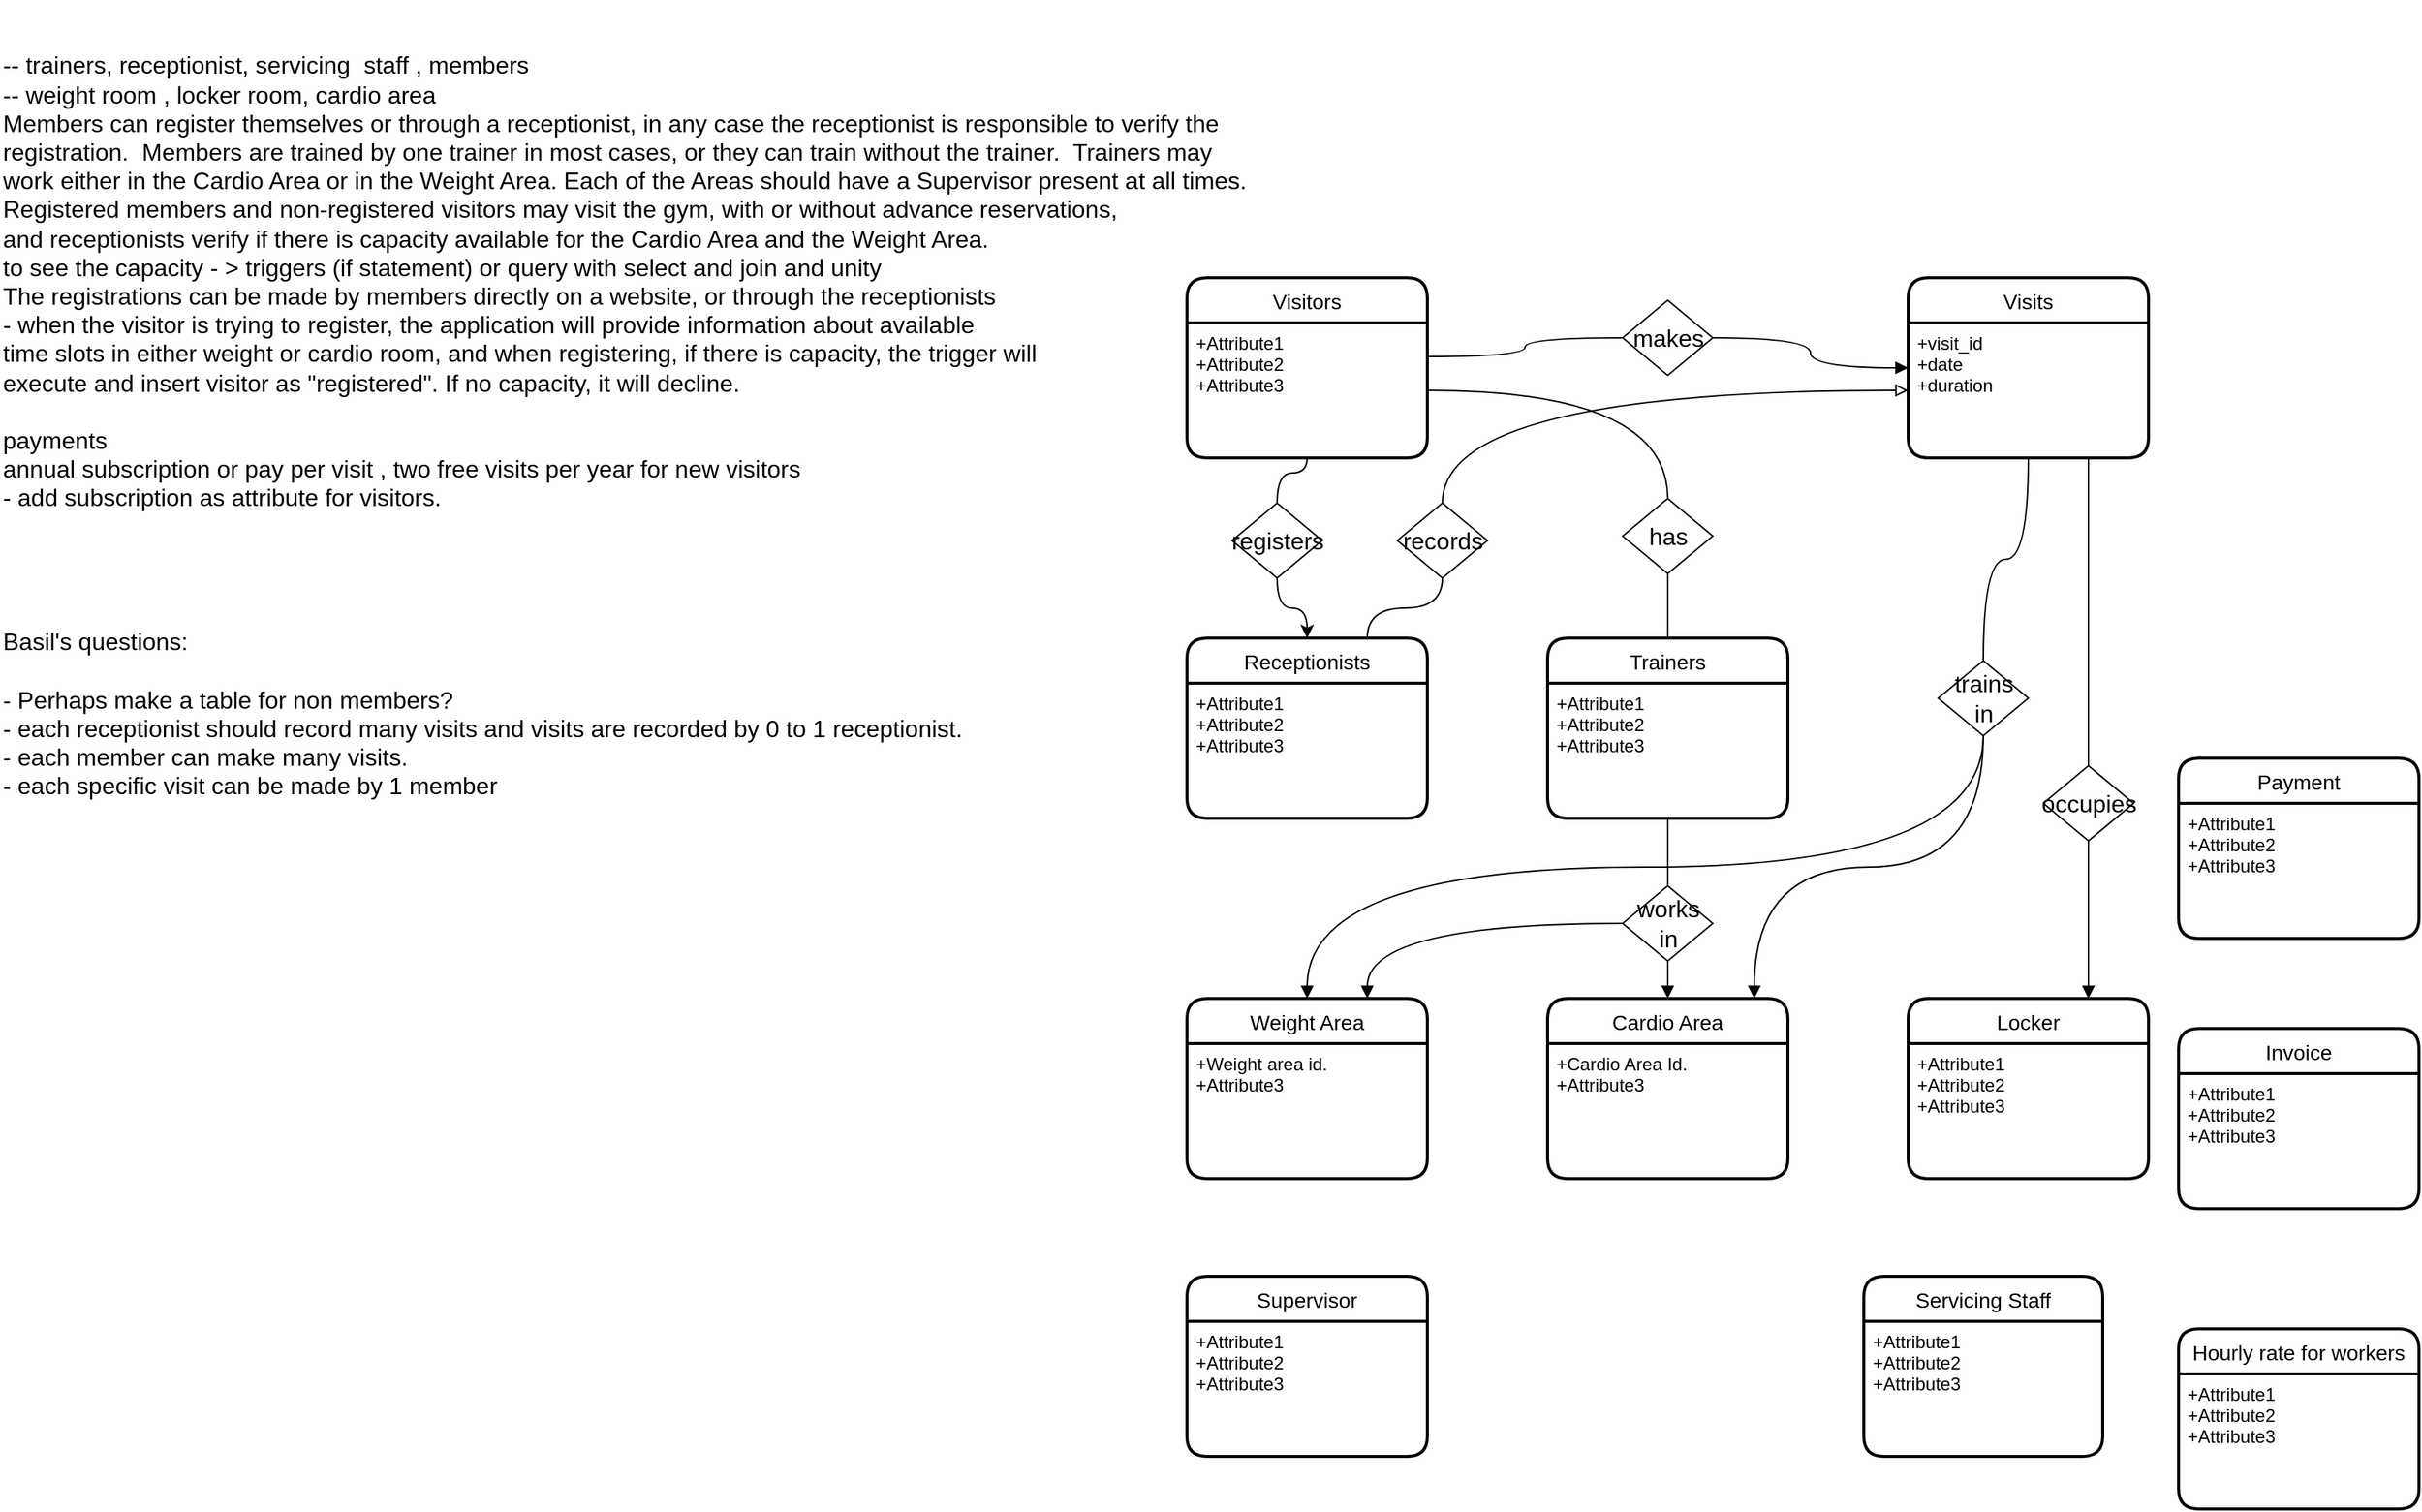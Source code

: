 <mxfile version="16.6.6" type="github">
  <diagram id="NNTBMT7bNkWJuyEZ8qoW" name="Page-1">
    <mxGraphModel dx="1043" dy="2781" grid="1" gridSize="10" guides="1" tooltips="1" connect="1" arrows="1" fold="1" page="1" pageScale="1" pageWidth="850" pageHeight="1100" math="0" shadow="0">
      <root>
        <mxCell id="0" />
        <mxCell id="1" parent="0" />
        <mxCell id="zL7FWNWjEm8KsL3GWkdt-12" value="&lt;br&gt;&lt;div style=&quot;font-size: 16px&quot; align=&quot;left&quot;&gt;&lt;font style=&quot;font-size: 16px&quot;&gt;&lt;br&gt;&lt;/font&gt;&lt;/div&gt;&lt;div style=&quot;font-size: 16px&quot; align=&quot;left&quot;&gt;&lt;div style=&quot;font-size: 16px&quot; align=&quot;left&quot;&gt;&lt;font style=&quot;font-size: 16px&quot;&gt;-- trainers, receptionist, servicing&amp;nbsp; staff , members&lt;br style=&quot;font-size: 16px&quot;&gt;-- weight room , locker room, cardio area&lt;/font&gt;&lt;/div&gt;&lt;div style=&quot;font-size: 16px&quot; align=&quot;left&quot;&gt;&lt;font style=&quot;font-size: 16px&quot;&gt;Members can register themselves or through a receptionist, in any case the receptionist is responsible to verify the &lt;br&gt;registration.&amp;nbsp; Members are trained by one trainer in most cases, or they can train without the trainer.&amp;nbsp; Trainers may &lt;br&gt;work either in the Cardio Area or in the Weight Area. Each of the Areas should have a Supervisor present at all times.&lt;/font&gt;&lt;/div&gt;&lt;div style=&quot;font-size: 16px&quot; align=&quot;left&quot;&gt;&lt;span&gt;Registered members and non-registered visitors may visit the gym, with or without advance reservations,&amp;nbsp;&lt;/span&gt;&lt;/div&gt;&lt;div style=&quot;font-size: 16px&quot; align=&quot;left&quot;&gt;&lt;font style=&quot;font-size: 16px&quot;&gt;and receptionists verify if there is capacity available for the Cardio Area and the Weight Area. &lt;br&gt;&lt;/font&gt;&lt;/div&gt;&lt;div style=&quot;font-size: 16px&quot; align=&quot;left&quot;&gt;&lt;font style=&quot;font-size: 16px&quot;&gt;to see the capacity - &amp;gt; triggers (if statement) or query with select and join and unity&amp;nbsp; &lt;br&gt;&lt;/font&gt;&lt;/div&gt;&lt;div style=&quot;font-size: 16px&quot; align=&quot;left&quot;&gt;&lt;font style=&quot;font-size: 16px&quot;&gt;The registrations can be made by members directly on a website, or through the receptionists &lt;br&gt;&lt;/font&gt;&lt;/div&gt;&lt;div style=&quot;font-size: 16px&quot; align=&quot;left&quot;&gt;&lt;font style=&quot;font-size: 16px&quot;&gt;- when the visitor is trying to register, the application will provide information about available&amp;nbsp;&lt;/font&gt;&lt;/div&gt;&lt;div style=&quot;font-size: 16px&quot; align=&quot;left&quot;&gt;&lt;font style=&quot;font-size: 16px&quot;&gt;time slots in either weight or cardio room, and when registering, if there is capacity, the trigger will&amp;nbsp;&lt;/font&gt;&lt;/div&gt;&lt;div style=&quot;font-size: 16px&quot; align=&quot;left&quot;&gt;&lt;font style=&quot;font-size: 16px&quot;&gt;execute and insert visitor as &quot;registered&quot;. If no capacity, it will decline.&amp;nbsp;&lt;/font&gt;&lt;/div&gt;&lt;div style=&quot;font-size: 16px&quot; align=&quot;left&quot;&gt;&lt;font style=&quot;font-size: 16px&quot;&gt;&lt;br&gt;&lt;/font&gt;&lt;/div&gt;&lt;div style=&quot;font-size: 16px&quot; align=&quot;left&quot;&gt;&lt;font style=&quot;font-size: 16px&quot;&gt;payments&lt;/font&gt;&lt;/div&gt;&lt;div style=&quot;font-size: 16px&quot; align=&quot;left&quot;&gt;&lt;font style=&quot;font-size: 16px&quot;&gt;annual subscription or pay per visit , two free visits per year for new visitors &lt;br&gt;&lt;/font&gt;&lt;/div&gt;&lt;div style=&quot;font-size: 16px&quot; align=&quot;left&quot;&gt;- add subscription as attribute for visitors.&lt;/div&gt;&lt;div style=&quot;font-size: 16px&quot; align=&quot;left&quot;&gt;&lt;font style=&quot;font-size: 16px&quot;&gt;&lt;br&gt;&lt;/font&gt;&lt;/div&gt;&lt;div style=&quot;font-size: 16px&quot; align=&quot;left&quot;&gt;&lt;font style=&quot;font-size: 16px&quot;&gt;&lt;br&gt;&lt;/font&gt;&lt;/div&gt;&lt;div style=&quot;font-size: 16px&quot; align=&quot;left&quot;&gt;&lt;font style=&quot;font-size: 16px&quot;&gt;&lt;br&gt;&lt;/font&gt;&lt;/div&gt;&lt;div style=&quot;font-size: 16px&quot; align=&quot;left&quot;&gt;&lt;font style=&quot;font-size: 16px&quot;&gt;&lt;br&gt;&lt;/font&gt;&lt;/div&gt;&lt;div style=&quot;font-size: 16px&quot; align=&quot;left&quot;&gt;&lt;font style=&quot;font-size: 16px&quot;&gt;Basil&#39;s questions:&amp;nbsp;&amp;nbsp;&lt;/font&gt;&lt;/div&gt;&lt;div style=&quot;font-size: 16px&quot; align=&quot;left&quot;&gt;&lt;br&gt;&lt;/div&gt;&lt;div style=&quot;font-size: 16px&quot; align=&quot;left&quot;&gt;&lt;span style=&quot;white-space: pre&quot;&gt;- Perhaps make a table for non members?&lt;/span&gt;&lt;br&gt;&lt;/div&gt;&lt;div style=&quot;font-size: 16px&quot; align=&quot;left&quot;&gt;&lt;span&gt;- each receptionist should record many visits and&amp;nbsp;&lt;/span&gt;&lt;span&gt;visits are recorded by 0 to 1 receptionist.&amp;nbsp;&lt;/span&gt;&lt;/div&gt;&lt;div style=&quot;font-size: 16px&quot; align=&quot;left&quot;&gt;&lt;span&gt;- each member can make many visits.&amp;nbsp;&lt;/span&gt;&lt;/div&gt;&lt;div style=&quot;font-size: 16px&quot; align=&quot;left&quot;&gt;&lt;span&gt;- each specific visit can be made by 1 member&amp;nbsp;&lt;/span&gt;&lt;span&gt;&amp;nbsp;&lt;/span&gt;&lt;span&gt;&amp;nbsp;&lt;/span&gt;&lt;/div&gt;&lt;div style=&quot;font-size: 16px&quot; align=&quot;left&quot;&gt;&lt;font style=&quot;font-size: 16px&quot;&gt;&lt;span style=&quot;white-space: pre&quot;&gt; &lt;/span&gt;&lt;span style=&quot;white-space: pre&quot;&gt; &lt;/span&gt;&lt;span style=&quot;white-space: pre&quot;&gt; &lt;/span&gt;&lt;br&gt;&lt;/font&gt;&lt;/div&gt;&amp;nbsp;&lt;br&gt;&lt;div style=&quot;font-size: 16px&quot; align=&quot;left&quot;&gt;&lt;font style=&quot;font-size: 16px&quot;&gt;&lt;br&gt;&lt;/font&gt;&lt;/div&gt;&lt;/div&gt;&lt;div style=&quot;font-size: 16px&quot; align=&quot;left&quot;&gt;&lt;font style=&quot;font-size: 16px&quot;&gt;&lt;br&gt;&lt;/font&gt;&lt;/div&gt;" style="text;html=1;align=left;verticalAlign=middle;resizable=0;points=[];autosize=1;strokeColor=none;fillColor=none;" parent="1" vertex="1">
          <mxGeometry x="60" y="-1165" width="840" height="450" as="geometry" />
        </mxCell>
        <mxCell id="zL7FWNWjEm8KsL3GWkdt-49" value="Visitors" style="swimlane;childLayout=stackLayout;horizontal=1;startSize=30;horizontalStack=0;rounded=1;fontSize=14;fontStyle=0;strokeWidth=2;resizeParent=0;resizeLast=1;shadow=0;dashed=0;align=center;" parent="1" vertex="1">
          <mxGeometry x="850" y="-1060" width="160" height="120" as="geometry" />
        </mxCell>
        <mxCell id="zL7FWNWjEm8KsL3GWkdt-50" value="+Attribute1&#xa;+Attribute2&#xa;+Attribute3" style="align=left;strokeColor=none;fillColor=none;spacingLeft=4;fontSize=12;verticalAlign=top;resizable=0;rotatable=0;part=1;" parent="zL7FWNWjEm8KsL3GWkdt-49" vertex="1">
          <mxGeometry y="30" width="160" height="90" as="geometry" />
        </mxCell>
        <mxCell id="zL7FWNWjEm8KsL3GWkdt-51" value="Receptionists " style="swimlane;childLayout=stackLayout;horizontal=1;startSize=30;horizontalStack=0;rounded=1;fontSize=14;fontStyle=0;strokeWidth=2;resizeParent=0;resizeLast=1;shadow=0;dashed=0;align=center;" parent="1" vertex="1">
          <mxGeometry x="850" y="-820" width="160" height="120" as="geometry" />
        </mxCell>
        <mxCell id="zL7FWNWjEm8KsL3GWkdt-52" value="+Attribute1&#xa;+Attribute2&#xa;+Attribute3" style="align=left;strokeColor=none;fillColor=none;spacingLeft=4;fontSize=12;verticalAlign=top;resizable=0;rotatable=0;part=1;" parent="zL7FWNWjEm8KsL3GWkdt-51" vertex="1">
          <mxGeometry y="30" width="160" height="90" as="geometry" />
        </mxCell>
        <mxCell id="zL7FWNWjEm8KsL3GWkdt-53" value="Trainers" style="swimlane;childLayout=stackLayout;horizontal=1;startSize=30;horizontalStack=0;rounded=1;fontSize=14;fontStyle=0;strokeWidth=2;resizeParent=0;resizeLast=1;shadow=0;dashed=0;align=center;" parent="1" vertex="1">
          <mxGeometry x="1090" y="-820" width="160" height="120" as="geometry" />
        </mxCell>
        <mxCell id="zL7FWNWjEm8KsL3GWkdt-54" value="+Attribute1&#xa;+Attribute2&#xa;+Attribute3" style="align=left;strokeColor=none;fillColor=none;spacingLeft=4;fontSize=12;verticalAlign=top;resizable=0;rotatable=0;part=1;" parent="zL7FWNWjEm8KsL3GWkdt-53" vertex="1">
          <mxGeometry y="30" width="160" height="90" as="geometry" />
        </mxCell>
        <mxCell id="zL7FWNWjEm8KsL3GWkdt-55" value="Servicing Staff" style="swimlane;childLayout=stackLayout;horizontal=1;startSize=30;horizontalStack=0;rounded=1;fontSize=14;fontStyle=0;strokeWidth=2;resizeParent=0;resizeLast=1;shadow=0;dashed=0;align=center;" parent="1" vertex="1">
          <mxGeometry x="1300.5" y="-395" width="159" height="120" as="geometry" />
        </mxCell>
        <mxCell id="zL7FWNWjEm8KsL3GWkdt-56" value="+Attribute1&#xa;+Attribute2&#xa;+Attribute3" style="align=left;strokeColor=none;fillColor=none;spacingLeft=4;fontSize=12;verticalAlign=top;resizable=0;rotatable=0;part=1;" parent="zL7FWNWjEm8KsL3GWkdt-55" vertex="1">
          <mxGeometry y="30" width="159" height="90" as="geometry" />
        </mxCell>
        <mxCell id="zL7FWNWjEm8KsL3GWkdt-57" value="Cardio Area" style="swimlane;childLayout=stackLayout;horizontal=1;startSize=30;horizontalStack=0;rounded=1;fontSize=14;fontStyle=0;strokeWidth=2;resizeParent=0;resizeLast=1;shadow=0;dashed=0;align=center;" parent="1" vertex="1">
          <mxGeometry x="1090" y="-580" width="160" height="120" as="geometry" />
        </mxCell>
        <mxCell id="zL7FWNWjEm8KsL3GWkdt-58" value="+Cardio Area Id.&#xa;+Attribute3" style="align=left;strokeColor=none;fillColor=none;spacingLeft=4;fontSize=12;verticalAlign=top;resizable=0;rotatable=0;part=1;" parent="zL7FWNWjEm8KsL3GWkdt-57" vertex="1">
          <mxGeometry y="30" width="160" height="90" as="geometry" />
        </mxCell>
        <mxCell id="zL7FWNWjEm8KsL3GWkdt-59" value="Locker " style="swimlane;childLayout=stackLayout;horizontal=1;startSize=30;horizontalStack=0;rounded=1;fontSize=14;fontStyle=0;strokeWidth=2;resizeParent=0;resizeLast=1;shadow=0;dashed=0;align=center;" parent="1" vertex="1">
          <mxGeometry x="1330" y="-580" width="160" height="120" as="geometry" />
        </mxCell>
        <mxCell id="zL7FWNWjEm8KsL3GWkdt-60" value="+Attribute1&#xa;+Attribute2&#xa;+Attribute3" style="align=left;strokeColor=none;fillColor=none;spacingLeft=4;fontSize=12;verticalAlign=top;resizable=0;rotatable=0;part=1;" parent="zL7FWNWjEm8KsL3GWkdt-59" vertex="1">
          <mxGeometry y="30" width="160" height="90" as="geometry" />
        </mxCell>
        <mxCell id="zL7FWNWjEm8KsL3GWkdt-61" value="Weight Area" style="swimlane;childLayout=stackLayout;horizontal=1;startSize=30;horizontalStack=0;rounded=1;fontSize=14;fontStyle=0;strokeWidth=2;resizeParent=0;resizeLast=1;shadow=0;dashed=0;align=center;" parent="1" vertex="1">
          <mxGeometry x="850" y="-580" width="160" height="120" as="geometry" />
        </mxCell>
        <mxCell id="zL7FWNWjEm8KsL3GWkdt-62" value="+Weight area id. &#xa;+Attribute3" style="align=left;strokeColor=none;fillColor=none;spacingLeft=4;fontSize=12;verticalAlign=top;resizable=0;rotatable=0;part=1;" parent="zL7FWNWjEm8KsL3GWkdt-61" vertex="1">
          <mxGeometry y="30" width="160" height="90" as="geometry" />
        </mxCell>
        <mxCell id="zL7FWNWjEm8KsL3GWkdt-63" style="edgeStyle=orthogonalEdgeStyle;rounded=0;orthogonalLoop=1;jettySize=auto;html=1;fontSize=16;endArrow=none;endFill=0;curved=1;" parent="1" source="zL7FWNWjEm8KsL3GWkdt-65" target="zL7FWNWjEm8KsL3GWkdt-50" edge="1">
          <mxGeometry relative="1" as="geometry" />
        </mxCell>
        <mxCell id="zL7FWNWjEm8KsL3GWkdt-64" style="edgeStyle=orthogonalEdgeStyle;rounded=0;orthogonalLoop=1;jettySize=auto;html=1;fontSize=16;curved=1;" parent="1" source="zL7FWNWjEm8KsL3GWkdt-65" target="zL7FWNWjEm8KsL3GWkdt-51" edge="1">
          <mxGeometry relative="1" as="geometry" />
        </mxCell>
        <mxCell id="zL7FWNWjEm8KsL3GWkdt-65" value="registers" style="shape=rhombus;html=1;dashed=0;whitespace=wrap;perimeter=rhombusPerimeter;fontSize=16;" parent="1" vertex="1">
          <mxGeometry x="880" y="-910" width="60" height="50" as="geometry" />
        </mxCell>
        <mxCell id="zL7FWNWjEm8KsL3GWkdt-66" style="edgeStyle=orthogonalEdgeStyle;rounded=0;orthogonalLoop=1;jettySize=auto;html=1;entryX=1;entryY=0.5;entryDx=0;entryDy=0;fontSize=16;endArrow=none;endFill=0;curved=1;exitX=0.5;exitY=0;exitDx=0;exitDy=0;" parent="1" source="zL7FWNWjEm8KsL3GWkdt-68" target="zL7FWNWjEm8KsL3GWkdt-50" edge="1">
          <mxGeometry relative="1" as="geometry" />
        </mxCell>
        <mxCell id="zL7FWNWjEm8KsL3GWkdt-67" style="edgeStyle=orthogonalEdgeStyle;rounded=0;orthogonalLoop=1;jettySize=auto;html=1;fontSize=16;endArrow=none;endFill=0;curved=1;" parent="1" source="zL7FWNWjEm8KsL3GWkdt-68" target="zL7FWNWjEm8KsL3GWkdt-53" edge="1">
          <mxGeometry relative="1" as="geometry" />
        </mxCell>
        <mxCell id="zL7FWNWjEm8KsL3GWkdt-68" value="has" style="shape=rhombus;html=1;dashed=0;whitespace=wrap;perimeter=rhombusPerimeter;fontSize=16;" parent="1" vertex="1">
          <mxGeometry x="1140" y="-913" width="60" height="50" as="geometry" />
        </mxCell>
        <mxCell id="zL7FWNWjEm8KsL3GWkdt-69" style="edgeStyle=orthogonalEdgeStyle;curved=1;rounded=0;orthogonalLoop=1;jettySize=auto;html=1;entryX=0.5;entryY=1;entryDx=0;entryDy=0;fontSize=16;startArrow=none;startFill=0;endArrow=none;endFill=0;" parent="1" source="zL7FWNWjEm8KsL3GWkdt-71" target="zL7FWNWjEm8KsL3GWkdt-54" edge="1">
          <mxGeometry relative="1" as="geometry" />
        </mxCell>
        <mxCell id="zL7FWNWjEm8KsL3GWkdt-70" style="edgeStyle=orthogonalEdgeStyle;curved=1;rounded=0;orthogonalLoop=1;jettySize=auto;html=1;exitX=0.5;exitY=1;exitDx=0;exitDy=0;entryX=0.5;entryY=0;entryDx=0;entryDy=0;fontSize=16;startArrow=none;startFill=0;endArrow=block;endFill=1;" parent="1" source="zL7FWNWjEm8KsL3GWkdt-71" target="zL7FWNWjEm8KsL3GWkdt-57" edge="1">
          <mxGeometry relative="1" as="geometry" />
        </mxCell>
        <mxCell id="zL7FWNWjEm8KsL3GWkdt-71" value="&lt;div&gt;works &lt;br&gt;&lt;/div&gt;&lt;div&gt;in&lt;/div&gt;" style="shape=rhombus;html=1;dashed=0;whitespace=wrap;perimeter=rhombusPerimeter;fontSize=16;" parent="1" vertex="1">
          <mxGeometry x="1140" y="-655" width="60" height="50" as="geometry" />
        </mxCell>
        <mxCell id="zL7FWNWjEm8KsL3GWkdt-72" style="edgeStyle=orthogonalEdgeStyle;curved=1;rounded=0;orthogonalLoop=1;jettySize=auto;html=1;fontSize=16;startArrow=none;startFill=0;endArrow=block;endFill=1;entryX=0.75;entryY=0;entryDx=0;entryDy=0;exitX=0;exitY=0.5;exitDx=0;exitDy=0;" parent="1" source="zL7FWNWjEm8KsL3GWkdt-71" target="zL7FWNWjEm8KsL3GWkdt-61" edge="1">
          <mxGeometry relative="1" as="geometry">
            <mxPoint x="1090" y="-620" as="sourcePoint" />
            <mxPoint x="980" y="-590" as="targetPoint" />
          </mxGeometry>
        </mxCell>
        <mxCell id="zL7FWNWjEm8KsL3GWkdt-73" style="edgeStyle=orthogonalEdgeStyle;curved=1;rounded=0;orthogonalLoop=1;jettySize=auto;html=1;entryX=1;entryY=0.25;entryDx=0;entryDy=0;fontSize=16;startArrow=none;startFill=0;endArrow=none;endFill=0;" parent="1" source="zL7FWNWjEm8KsL3GWkdt-76" target="zL7FWNWjEm8KsL3GWkdt-50" edge="1">
          <mxGeometry relative="1" as="geometry" />
        </mxCell>
        <mxCell id="zL7FWNWjEm8KsL3GWkdt-75" style="edgeStyle=orthogonalEdgeStyle;curved=1;rounded=0;orthogonalLoop=1;jettySize=auto;html=1;entryX=0;entryY=0.5;entryDx=0;entryDy=0;fontSize=16;startArrow=none;startFill=0;endArrow=block;endFill=1;exitX=1;exitY=0.5;exitDx=0;exitDy=0;" parent="1" source="zL7FWNWjEm8KsL3GWkdt-76" target="zL7FWNWjEm8KsL3GWkdt-77" edge="1">
          <mxGeometry relative="1" as="geometry" />
        </mxCell>
        <mxCell id="zL7FWNWjEm8KsL3GWkdt-76" value="makes" style="shape=rhombus;html=1;dashed=0;whitespace=wrap;perimeter=rhombusPerimeter;fontSize=16;" parent="1" vertex="1">
          <mxGeometry x="1140" y="-1045" width="60" height="50" as="geometry" />
        </mxCell>
        <mxCell id="zL7FWNWjEm8KsL3GWkdt-77" value="Visits" style="swimlane;childLayout=stackLayout;horizontal=1;startSize=30;horizontalStack=0;rounded=1;fontSize=14;fontStyle=0;strokeWidth=2;resizeParent=0;resizeLast=1;shadow=0;dashed=0;align=center;" parent="1" vertex="1">
          <mxGeometry x="1330" y="-1060" width="160" height="120" as="geometry" />
        </mxCell>
        <mxCell id="zL7FWNWjEm8KsL3GWkdt-78" value="+visit_id&#xa;+date&#xa;+duration" style="align=left;strokeColor=none;fillColor=none;spacingLeft=4;fontSize=12;verticalAlign=top;resizable=0;rotatable=0;part=1;" parent="zL7FWNWjEm8KsL3GWkdt-77" vertex="1">
          <mxGeometry y="30" width="160" height="90" as="geometry" />
        </mxCell>
        <mxCell id="zL7FWNWjEm8KsL3GWkdt-79" value="" style="edgeStyle=orthogonalEdgeStyle;curved=1;rounded=0;orthogonalLoop=1;jettySize=auto;html=1;fontSize=16;startArrow=none;startFill=0;endArrow=block;endFill=1;entryX=0.75;entryY=0;entryDx=0;entryDy=0;" parent="1" source="zL7FWNWjEm8KsL3GWkdt-81" target="zL7FWNWjEm8KsL3GWkdt-59" edge="1">
          <mxGeometry relative="1" as="geometry" />
        </mxCell>
        <mxCell id="zL7FWNWjEm8KsL3GWkdt-80" style="edgeStyle=orthogonalEdgeStyle;curved=1;rounded=0;orthogonalLoop=1;jettySize=auto;html=1;entryX=0.75;entryY=1;entryDx=0;entryDy=0;fontSize=16;startArrow=none;startFill=0;endArrow=none;endFill=0;exitX=0.5;exitY=0;exitDx=0;exitDy=0;" parent="1" source="zL7FWNWjEm8KsL3GWkdt-81" target="zL7FWNWjEm8KsL3GWkdt-78" edge="1">
          <mxGeometry relative="1" as="geometry">
            <Array as="points">
              <mxPoint x="1450" y="-775" />
              <mxPoint x="1450" y="-775" />
            </Array>
          </mxGeometry>
        </mxCell>
        <mxCell id="zL7FWNWjEm8KsL3GWkdt-81" value="occupies " style="shape=rhombus;html=1;dashed=0;whitespace=wrap;perimeter=rhombusPerimeter;fontSize=16;" parent="1" vertex="1">
          <mxGeometry x="1420" y="-735" width="60" height="50" as="geometry" />
        </mxCell>
        <mxCell id="zL7FWNWjEm8KsL3GWkdt-87" style="edgeStyle=orthogonalEdgeStyle;curved=1;rounded=0;orthogonalLoop=1;jettySize=auto;html=1;fontSize=16;startArrow=none;startFill=0;endArrow=none;endFill=0;" parent="1" source="zL7FWNWjEm8KsL3GWkdt-85" target="zL7FWNWjEm8KsL3GWkdt-78" edge="1">
          <mxGeometry relative="1" as="geometry">
            <mxPoint x="1380" y="-925" as="targetPoint" />
          </mxGeometry>
        </mxCell>
        <mxCell id="zL7FWNWjEm8KsL3GWkdt-88" style="edgeStyle=orthogonalEdgeStyle;curved=1;rounded=0;orthogonalLoop=1;jettySize=auto;html=1;fontSize=16;startArrow=none;startFill=0;endArrow=block;endFill=1;exitX=0.5;exitY=1;exitDx=0;exitDy=0;" parent="1" source="zL7FWNWjEm8KsL3GWkdt-85" target="zL7FWNWjEm8KsL3GWkdt-61" edge="1">
          <mxGeometry relative="1" as="geometry" />
        </mxCell>
        <mxCell id="zL7FWNWjEm8KsL3GWkdt-89" style="edgeStyle=orthogonalEdgeStyle;curved=1;rounded=0;orthogonalLoop=1;jettySize=auto;html=1;entryX=0.86;entryY=0;entryDx=0;entryDy=0;fontSize=16;startArrow=none;startFill=0;endArrow=block;endFill=1;exitX=0.5;exitY=1;exitDx=0;exitDy=0;entryPerimeter=0;" parent="1" source="zL7FWNWjEm8KsL3GWkdt-85" target="zL7FWNWjEm8KsL3GWkdt-57" edge="1">
          <mxGeometry relative="1" as="geometry" />
        </mxCell>
        <mxCell id="zL7FWNWjEm8KsL3GWkdt-85" value="&lt;div&gt;trains &lt;br&gt;&lt;/div&gt;&lt;div&gt;in&lt;/div&gt;" style="shape=rhombus;html=1;dashed=0;whitespace=wrap;perimeter=rhombusPerimeter;fontSize=16;" parent="1" vertex="1">
          <mxGeometry x="1350" y="-805" width="60" height="50" as="geometry" />
        </mxCell>
        <mxCell id="zL7FWNWjEm8KsL3GWkdt-91" value="" style="edgeStyle=orthogonalEdgeStyle;curved=1;rounded=0;orthogonalLoop=1;jettySize=auto;html=1;fontSize=16;startArrow=none;startFill=0;endArrow=none;endFill=0;entryX=0.75;entryY=0;entryDx=0;entryDy=0;" parent="1" source="zL7FWNWjEm8KsL3GWkdt-90" target="zL7FWNWjEm8KsL3GWkdt-51" edge="1">
          <mxGeometry relative="1" as="geometry" />
        </mxCell>
        <mxCell id="zL7FWNWjEm8KsL3GWkdt-92" value="" style="edgeStyle=orthogonalEdgeStyle;curved=1;rounded=0;orthogonalLoop=1;jettySize=auto;html=1;fontSize=16;startArrow=none;startFill=0;endArrow=block;endFill=0;entryX=0;entryY=0.5;entryDx=0;entryDy=0;exitX=0.5;exitY=0;exitDx=0;exitDy=0;" parent="1" source="zL7FWNWjEm8KsL3GWkdt-90" target="zL7FWNWjEm8KsL3GWkdt-78" edge="1">
          <mxGeometry relative="1" as="geometry" />
        </mxCell>
        <mxCell id="zL7FWNWjEm8KsL3GWkdt-90" value="records" style="shape=rhombus;html=1;dashed=0;whitespace=wrap;perimeter=rhombusPerimeter;fontSize=16;" parent="1" vertex="1">
          <mxGeometry x="990" y="-910" width="60" height="50" as="geometry" />
        </mxCell>
        <mxCell id="zL7FWNWjEm8KsL3GWkdt-93" value="Supervisor " style="swimlane;childLayout=stackLayout;horizontal=1;startSize=30;horizontalStack=0;rounded=1;fontSize=14;fontStyle=0;strokeWidth=2;resizeParent=0;resizeLast=1;shadow=0;dashed=0;align=center;" parent="1" vertex="1">
          <mxGeometry x="850" y="-395" width="160" height="120" as="geometry" />
        </mxCell>
        <mxCell id="zL7FWNWjEm8KsL3GWkdt-94" value="+Attribute1&#xa;+Attribute2&#xa;+Attribute3" style="align=left;strokeColor=none;fillColor=none;spacingLeft=4;fontSize=12;verticalAlign=top;resizable=0;rotatable=0;part=1;" parent="zL7FWNWjEm8KsL3GWkdt-93" vertex="1">
          <mxGeometry y="30" width="160" height="90" as="geometry" />
        </mxCell>
        <mxCell id="zL7FWNWjEm8KsL3GWkdt-95" value="Invoice " style="swimlane;childLayout=stackLayout;horizontal=1;startSize=30;horizontalStack=0;rounded=1;fontSize=14;fontStyle=0;strokeWidth=2;resizeParent=0;resizeLast=1;shadow=0;dashed=0;align=center;" parent="1" vertex="1">
          <mxGeometry x="1510" y="-560" width="160" height="120" as="geometry" />
        </mxCell>
        <mxCell id="zL7FWNWjEm8KsL3GWkdt-96" value="+Attribute1&#xa;+Attribute2&#xa;+Attribute3" style="align=left;strokeColor=none;fillColor=none;spacingLeft=4;fontSize=12;verticalAlign=top;resizable=0;rotatable=0;part=1;" parent="zL7FWNWjEm8KsL3GWkdt-95" vertex="1">
          <mxGeometry y="30" width="160" height="90" as="geometry" />
        </mxCell>
        <mxCell id="zL7FWNWjEm8KsL3GWkdt-99" value="Payment" style="swimlane;childLayout=stackLayout;horizontal=1;startSize=30;horizontalStack=0;rounded=1;fontSize=14;fontStyle=0;strokeWidth=2;resizeParent=0;resizeLast=1;shadow=0;dashed=0;align=center;" parent="1" vertex="1">
          <mxGeometry x="1510" y="-740" width="160" height="120" as="geometry" />
        </mxCell>
        <mxCell id="zL7FWNWjEm8KsL3GWkdt-100" value="+Attribute1&#xa;+Attribute2&#xa;+Attribute3" style="align=left;strokeColor=none;fillColor=none;spacingLeft=4;fontSize=12;verticalAlign=top;resizable=0;rotatable=0;part=1;" parent="zL7FWNWjEm8KsL3GWkdt-99" vertex="1">
          <mxGeometry y="30" width="160" height="90" as="geometry" />
        </mxCell>
        <mxCell id="zL7FWNWjEm8KsL3GWkdt-101" value="Hourly rate for workers" style="swimlane;childLayout=stackLayout;horizontal=1;startSize=30;horizontalStack=0;rounded=1;fontSize=14;fontStyle=0;strokeWidth=2;resizeParent=0;resizeLast=1;shadow=0;dashed=0;align=center;" parent="1" vertex="1">
          <mxGeometry x="1510" y="-360" width="160" height="120" as="geometry" />
        </mxCell>
        <mxCell id="zL7FWNWjEm8KsL3GWkdt-102" value="+Attribute1&#xa;+Attribute2&#xa;+Attribute3" style="align=left;strokeColor=none;fillColor=none;spacingLeft=4;fontSize=12;verticalAlign=top;resizable=0;rotatable=0;part=1;" parent="zL7FWNWjEm8KsL3GWkdt-101" vertex="1">
          <mxGeometry y="30" width="160" height="90" as="geometry" />
        </mxCell>
      </root>
    </mxGraphModel>
  </diagram>
</mxfile>
